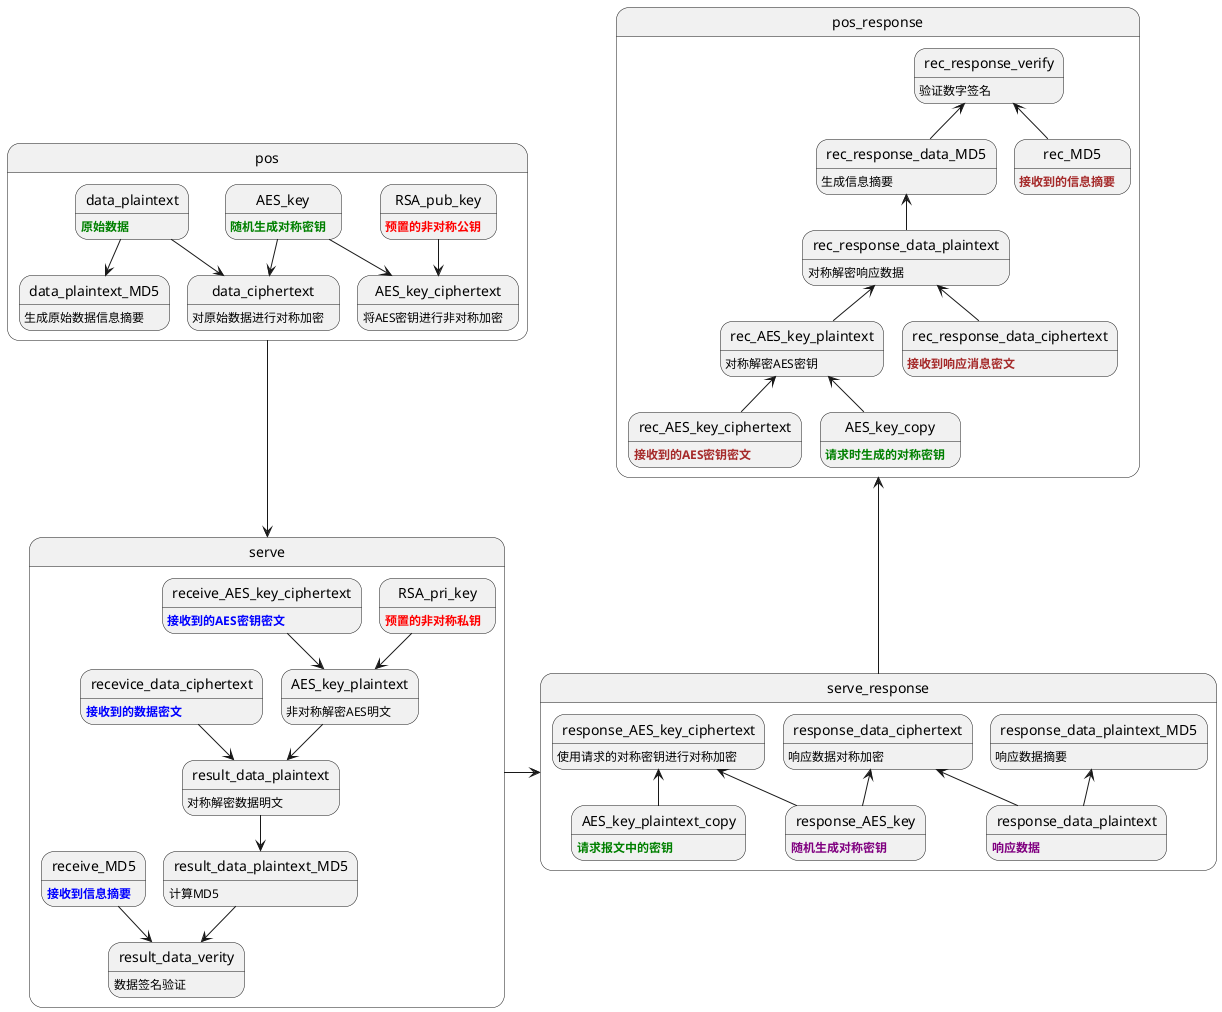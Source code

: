 @startuml
 state pos {
  data_plaintext: <font color=green><b>原始数据
  data_plaintext_MD5: 生成原始数据信息摘要
  AES_key: <font color=green><b>随机生成对称密钥
  RSA_pub_key: <font color=red><b>预置的非对称公钥

  data_ciphertext: 对原始数据进行对称加密
  AES_key_ciphertext: 将AES密钥进行非对称加密

  data_plaintext --> data_plaintext_MD5

  data_plaintext --> data_ciphertext
  AES_key --> data_ciphertext

  RSA_pub_key --> AES_key_ciphertext
  AES_key --> AES_key_ciphertext
 }

pos --> serve

 state serve {
    receive_MD5: <font color=blue><b>接收到信息摘要
    receive_AES_key_ciphertext: <font color=blue><b>接收到的AES密钥密文
    recevice_data_ciphertext: <font color=blue><b>接收到的数据密文


    RSA_pri_key: <font color=red><b>预置的非对称私钥
    AES_key_plaintext: 非对称解密AES明文
    result_data_plaintext: 对称解密数据明文
    result_data_plaintext_MD5: 计算MD5
    result_data_verity: 数据签名验证

    receive_AES_key_ciphertext --> AES_key_plaintext
    RSA_pri_key --> AES_key_plaintext

    AES_key_plaintext --> result_data_plaintext
    recevice_data_ciphertext --> result_data_plaintext

    result_data_plaintext --> result_data_plaintext_MD5

    result_data_plaintext_MD5 --> result_data_verity
    receive_MD5 --> result_data_verity
 }

 serve -right-> serve_response

 state serve_response {
    response_data_plaintext: <font color=purple><b>响应数据
    response_data_plaintext_MD5: 响应数据摘要
    response_AES_key: <font color=purple><b>随机生成对称密钥
    response_AES_key_ciphertext: 使用请求的对称密钥进行对称加密
    AES_key_plaintext_copy: <font color=green><b>请求报文中的密钥
    response_data_ciphertext: 响应数据对称加密

    response_data_plaintext -up-> response_data_plaintext_MD5
    response_data_plaintext -up-> response_data_ciphertext
    response_AES_key -up-> response_data_ciphertext

    response_AES_key -up-> response_AES_key_ciphertext
    AES_key_plaintext_copy -up-> response_AES_key_ciphertext
 }

 serve_response -up-> pos_response

 state pos_response {
    rec_MD5: <font color=brown><b>接收到的信息摘要
    rec_AES_key_ciphertext: <font color=brown><b>接收到的AES密钥密文
    rec_response_data_ciphertext: <font color=brown><b>接收到响应消息密文
    AES_key_copy: <font color=green><b>请求时生成的对称密钥
    rec_AES_key_plaintext: 对称解密AES密钥
    rec_response_data_plaintext: 对称解密响应数据
    rec_response_verify: 验证数字签名
    rec_response_data_MD5: 生成信息摘要

    rec_AES_key_ciphertext -up-> rec_AES_key_plaintext
    AES_key_copy -up-> rec_AES_key_plaintext

    rec_AES_key_plaintext -up-> rec_response_data_plaintext
    rec_response_data_ciphertext -up-> rec_response_data_plaintext
    rec_response_data_plaintext -up-> rec_response_data_MD5
    rec_response_data_MD5 -up-> rec_response_verify
    rec_MD5 -up-> rec_response_verify
 }

@enduml